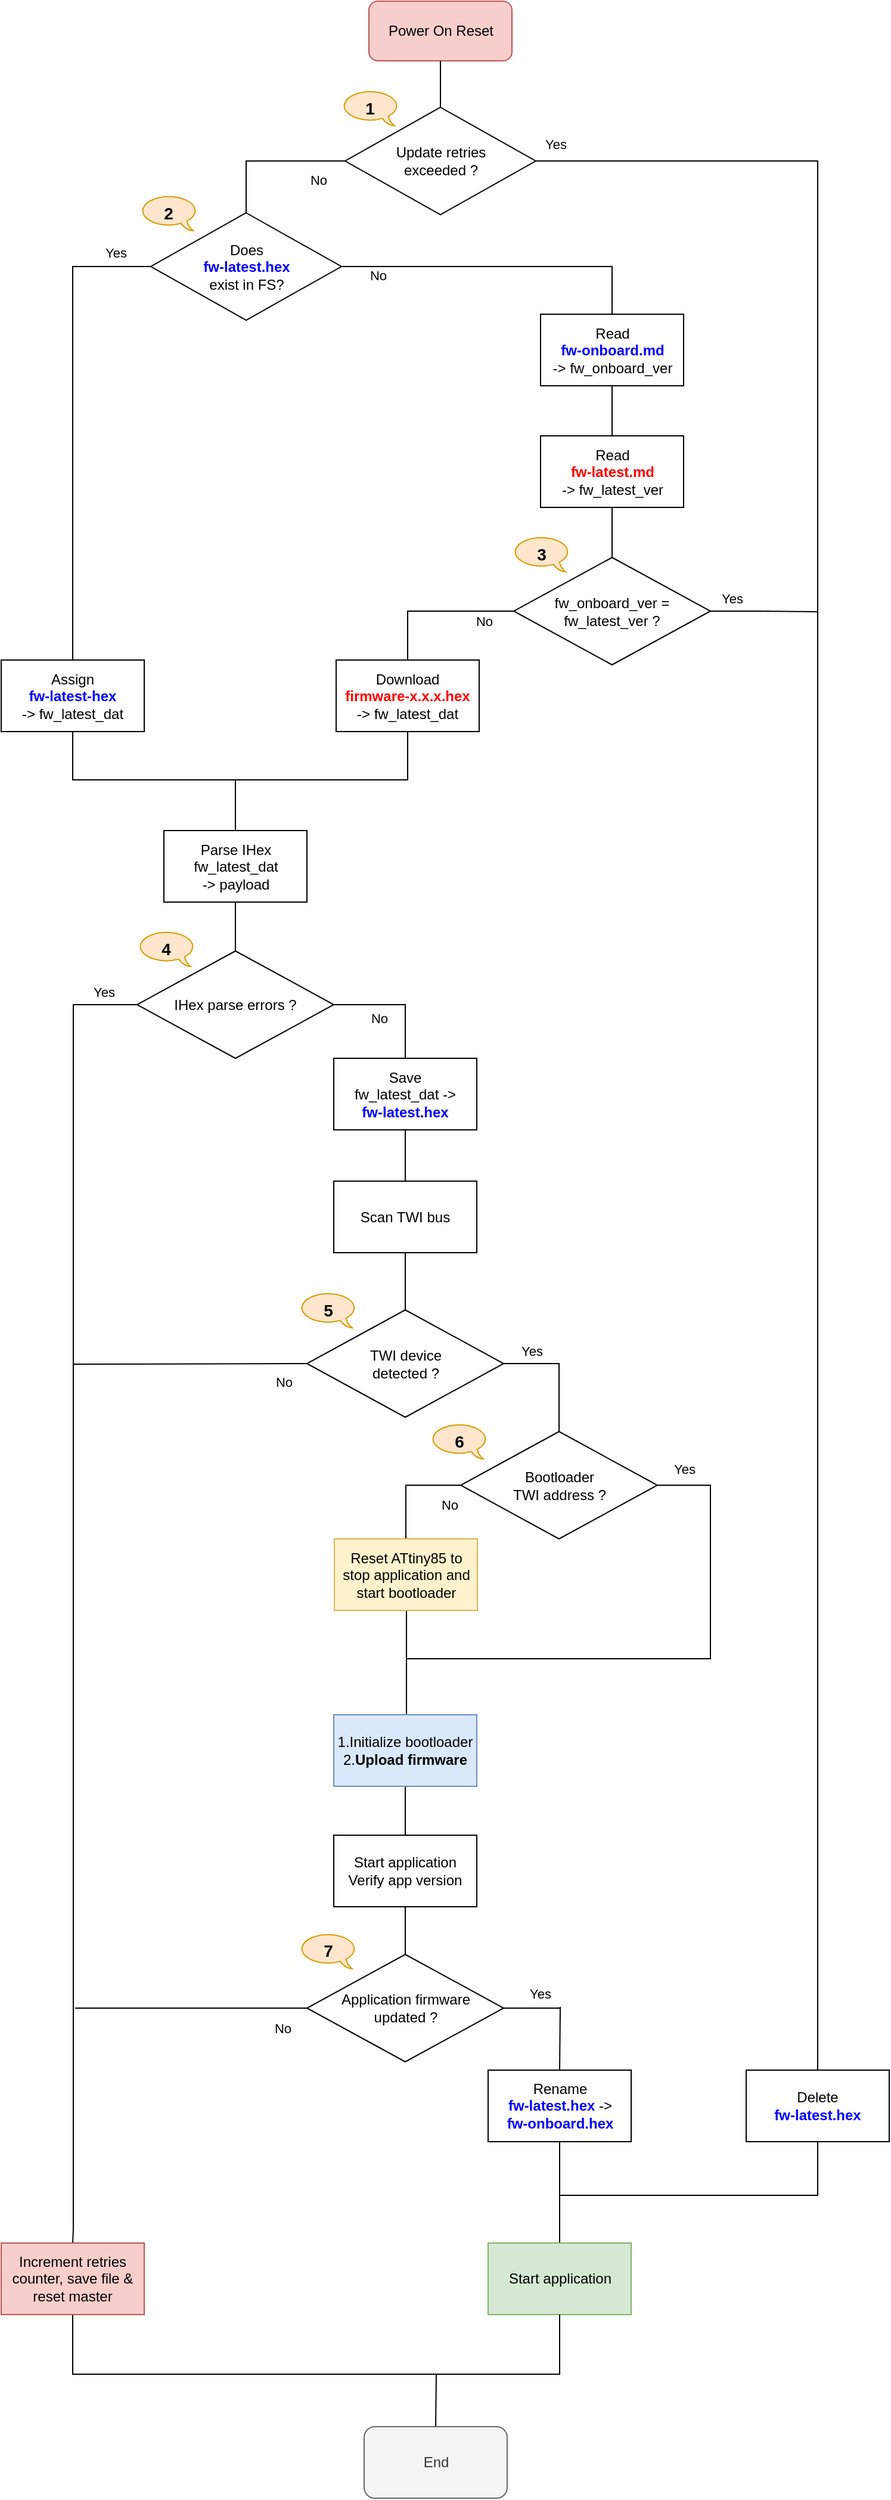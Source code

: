 <mxfile version="13.2.1" type="github">
  <diagram id="b7CmRXWE2GOlUavSTZUe" name="Page-1">
    <mxGraphModel dx="2836" dy="683" grid="1" gridSize="10" guides="1" tooltips="1" connect="1" arrows="1" fold="1" page="1" pageScale="1" pageWidth="827" pageHeight="1169" math="0" shadow="0">
      <root>
        <mxCell id="0" />
        <mxCell id="1" parent="0" />
        <mxCell id="aLQe0wNo5wLi3Sxk2y81-3" value="No" style="edgeStyle=orthogonalEdgeStyle;rounded=0;orthogonalLoop=1;jettySize=auto;html=1;entryX=0.5;entryY=0;entryDx=0;entryDy=0;strokeWidth=1;endArrow=none;endFill=0;strokeColor=#000000;exitX=0;exitY=0.5;exitDx=0;exitDy=0;" parent="1" source="DqUX-duL37DNaFb8Gwn0-25" target="aLQe0wNo5wLi3Sxk2y81-2" edge="1">
          <mxGeometry x="0.565" y="60" relative="1" as="geometry">
            <mxPoint x="-1330" y="200" as="sourcePoint" />
            <mxPoint as="offset" />
            <Array as="points">
              <mxPoint x="-1399" y="224" />
            </Array>
          </mxGeometry>
        </mxCell>
        <mxCell id="aLQe0wNo5wLi3Sxk2y81-1" value="Power On Reset" style="rounded=1;whiteSpace=wrap;html=1;fillColor=#f8cecc;strokeColor=#b85450;" parent="1" vertex="1">
          <mxGeometry x="-1296.5" y="90" width="120" height="50" as="geometry" />
        </mxCell>
        <mxCell id="aLQe0wNo5wLi3Sxk2y81-4" value="No" style="edgeStyle=orthogonalEdgeStyle;rounded=0;orthogonalLoop=1;jettySize=auto;html=1;endArrow=none;endFill=0;strokeColor=#000000;strokeWidth=1;entryX=0.5;entryY=0;entryDx=0;entryDy=0;exitX=1;exitY=0.5;exitDx=0;exitDy=0;" parent="1" source="aLQe0wNo5wLi3Sxk2y81-2" target="aLQe0wNo5wLi3Sxk2y81-6" edge="1">
          <mxGeometry x="0.757" y="-197" relative="1" as="geometry">
            <mxPoint x="-1066.5" y="377.5" as="targetPoint" />
            <mxPoint as="offset" />
            <mxPoint x="-956.5" y="322.5" as="sourcePoint" />
          </mxGeometry>
        </mxCell>
        <mxCell id="aLQe0wNo5wLi3Sxk2y81-2" value="Does&lt;br&gt;&lt;font color=&quot;#0000ff&quot;&gt;&lt;b&gt;fw-latest.hex&lt;/b&gt;&lt;/font&gt;&lt;br&gt;exist in FS?" style="rhombus;whiteSpace=wrap;html=1;" parent="1" vertex="1">
          <mxGeometry x="-1479.5" y="267.5" width="160" height="90" as="geometry" />
        </mxCell>
        <mxCell id="aLQe0wNo5wLi3Sxk2y81-5" value="Yes" style="edgeStyle=orthogonalEdgeStyle;rounded=0;orthogonalLoop=1;jettySize=auto;html=1;exitX=0;exitY=0.5;exitDx=0;exitDy=0;endArrow=none;endFill=0;strokeColor=#000000;strokeWidth=1;entryX=0.5;entryY=0;entryDx=0;entryDy=0;" parent="1" source="aLQe0wNo5wLi3Sxk2y81-2" target="CXJbbaDLJKEDGF4cZTQp-16" edge="1">
          <mxGeometry x="-0.847" y="-12" relative="1" as="geometry">
            <mxPoint x="-1239.5" y="737.5" as="targetPoint" />
            <mxPoint x="-1359.5" y="417.5" as="sourcePoint" />
            <mxPoint x="1" as="offset" />
          </mxGeometry>
        </mxCell>
        <mxCell id="aLQe0wNo5wLi3Sxk2y81-8" style="edgeStyle=orthogonalEdgeStyle;rounded=0;orthogonalLoop=1;jettySize=auto;html=1;exitX=0.5;exitY=1;exitDx=0;exitDy=0;entryX=0.5;entryY=0;entryDx=0;entryDy=0;endArrow=none;endFill=0;strokeColor=#000000;strokeWidth=1;" parent="1" source="aLQe0wNo5wLi3Sxk2y81-6" target="aLQe0wNo5wLi3Sxk2y81-7" edge="1">
          <mxGeometry relative="1" as="geometry" />
        </mxCell>
        <mxCell id="aLQe0wNo5wLi3Sxk2y81-6" value="Read&lt;br&gt;&lt;b&gt;&lt;font color=&quot;#0000ff&quot;&gt;fw-onboard.md&lt;/font&gt;&lt;/b&gt;&lt;br&gt;-&amp;gt; fw_onboard_ver" style="rounded=0;whiteSpace=wrap;html=1;" parent="1" vertex="1">
          <mxGeometry x="-1152.5" y="352.5" width="120" height="60" as="geometry" />
        </mxCell>
        <mxCell id="aLQe0wNo5wLi3Sxk2y81-7" value="Read&lt;br&gt;&lt;b&gt;&lt;font color=&quot;#ff0000&quot;&gt;fw-latest.md&lt;/font&gt;&lt;/b&gt;&lt;br&gt;-&amp;gt; fw_latest_ver" style="rounded=0;whiteSpace=wrap;html=1;" parent="1" vertex="1">
          <mxGeometry x="-1152.5" y="454.5" width="120" height="60" as="geometry" />
        </mxCell>
        <mxCell id="aLQe0wNo5wLi3Sxk2y81-17" value="No" style="edgeStyle=orthogonalEdgeStyle;rounded=0;orthogonalLoop=1;jettySize=auto;html=1;endArrow=none;endFill=0;strokeColor=#000000;strokeWidth=1;entryX=0.5;entryY=0;entryDx=0;entryDy=0;exitX=0;exitY=0.5;exitDx=0;exitDy=0;" parent="1" source="aLQe0wNo5wLi3Sxk2y81-9" target="CXJbbaDLJKEDGF4cZTQp-2" edge="1">
          <mxGeometry x="0.5" y="64" relative="1" as="geometry">
            <mxPoint as="offset" />
            <mxPoint x="-1535" y="686.5" as="targetPoint" />
            <mxPoint x="-1655" y="412.5" as="sourcePoint" />
          </mxGeometry>
        </mxCell>
        <mxCell id="2zADhxuHUY_X_oviqkYH-17" style="edgeStyle=orthogonalEdgeStyle;rounded=0;orthogonalLoop=1;jettySize=auto;html=1;endArrow=none;endFill=0;strokeColor=#000000;exitX=0.5;exitY=0;exitDx=0;exitDy=0;entryX=0.5;entryY=1;entryDx=0;entryDy=0;" edge="1" parent="1" source="aLQe0wNo5wLi3Sxk2y81-9" target="aLQe0wNo5wLi3Sxk2y81-7">
          <mxGeometry relative="1" as="geometry">
            <mxPoint x="-893.5" y="532.5" as="targetPoint" />
            <mxPoint x="-1313.5" y="582.5" as="sourcePoint" />
            <Array as="points">
              <mxPoint x="-1092.5" y="532.5" />
              <mxPoint x="-1092.5" y="532.5" />
            </Array>
          </mxGeometry>
        </mxCell>
        <mxCell id="2zADhxuHUY_X_oviqkYH-21" value="Yes" style="edgeStyle=orthogonalEdgeStyle;rounded=0;orthogonalLoop=1;jettySize=auto;html=1;exitX=1;exitY=0.5;exitDx=0;exitDy=0;endArrow=none;endFill=0;strokeColor=#000000;" edge="1" parent="1" source="aLQe0wNo5wLi3Sxk2y81-9">
          <mxGeometry x="-0.633" y="12" relative="1" as="geometry">
            <mxPoint x="-920" y="602" as="targetPoint" />
            <Array as="points">
              <mxPoint x="-968.5" y="602.5" />
            </Array>
            <mxPoint x="1" y="1" as="offset" />
          </mxGeometry>
        </mxCell>
        <mxCell id="aLQe0wNo5wLi3Sxk2y81-9" value="fw_onboard_ver&amp;nbsp;=&lt;br&gt;fw_latest_ver ?" style="rhombus;whiteSpace=wrap;html=1;" parent="1" vertex="1">
          <mxGeometry x="-1175" y="556.5" width="165" height="90" as="geometry" />
        </mxCell>
        <mxCell id="aLQe0wNo5wLi3Sxk2y81-19" style="edgeStyle=orthogonalEdgeStyle;rounded=0;orthogonalLoop=1;jettySize=auto;html=1;exitX=0.5;exitY=1;exitDx=0;exitDy=0;entryX=0.5;entryY=0;entryDx=0;entryDy=0;endArrow=none;endFill=0;strokeColor=#000000;strokeWidth=1;" parent="1" source="aLQe0wNo5wLi3Sxk2y81-13" target="aLQe0wNo5wLi3Sxk2y81-18" edge="1">
          <mxGeometry relative="1" as="geometry" />
        </mxCell>
        <mxCell id="2zADhxuHUY_X_oviqkYH-13" style="edgeStyle=orthogonalEdgeStyle;rounded=0;orthogonalLoop=1;jettySize=auto;html=1;exitX=0.5;exitY=0;exitDx=0;exitDy=0;endArrow=none;endFill=0;strokeColor=#000000;entryX=0.5;entryY=1;entryDx=0;entryDy=0;" edge="1" parent="1" source="aLQe0wNo5wLi3Sxk2y81-13" target="CXJbbaDLJKEDGF4cZTQp-3">
          <mxGeometry relative="1" as="geometry">
            <mxPoint x="-1150.5" y="1058.5" as="targetPoint" />
            <Array as="points">
              <mxPoint x="-1265.5" y="1053.5" />
              <mxPoint x="-1265.5" y="1053.5" />
            </Array>
          </mxGeometry>
        </mxCell>
        <mxCell id="aLQe0wNo5wLi3Sxk2y81-13" value="Scan TWI bus" style="rounded=0;whiteSpace=wrap;html=1;" parent="1" vertex="1">
          <mxGeometry x="-1326" y="1079.5" width="120" height="60" as="geometry" />
        </mxCell>
        <mxCell id="aLQe0wNo5wLi3Sxk2y81-21" value="No" style="edgeStyle=orthogonalEdgeStyle;rounded=0;orthogonalLoop=1;jettySize=auto;html=1;endArrow=none;endFill=0;strokeColor=#000000;strokeWidth=1;exitX=0;exitY=0.5;exitDx=0;exitDy=0;" parent="1" source="aLQe0wNo5wLi3Sxk2y81-18" edge="1">
          <mxGeometry x="-0.803" y="15" relative="1" as="geometry">
            <mxPoint as="offset" />
            <mxPoint x="-1544" y="1233" as="targetPoint" />
            <mxPoint x="-1382.5" y="1232.5" as="sourcePoint" />
            <Array as="points">
              <mxPoint x="-1348" y="1233" />
            </Array>
          </mxGeometry>
        </mxCell>
        <mxCell id="aLQe0wNo5wLi3Sxk2y81-23" value="Yes" style="edgeStyle=orthogonalEdgeStyle;rounded=0;orthogonalLoop=1;jettySize=auto;html=1;exitX=1;exitY=0.5;exitDx=0;exitDy=0;entryX=0.5;entryY=0;entryDx=0;entryDy=0;endArrow=none;endFill=0;strokeColor=#000000;strokeWidth=1;" parent="1" source="aLQe0wNo5wLi3Sxk2y81-18" target="aLQe0wNo5wLi3Sxk2y81-22" edge="1">
          <mxGeometry x="-0.55" y="12" relative="1" as="geometry">
            <mxPoint y="1" as="offset" />
          </mxGeometry>
        </mxCell>
        <mxCell id="aLQe0wNo5wLi3Sxk2y81-18" value="TWI device&lt;br&gt;detected ?" style="rhombus;whiteSpace=wrap;html=1;" parent="1" vertex="1">
          <mxGeometry x="-1348.5" y="1187.5" width="165" height="90" as="geometry" />
        </mxCell>
        <mxCell id="aLQe0wNo5wLi3Sxk2y81-26" value="Yes" style="edgeStyle=orthogonalEdgeStyle;rounded=0;orthogonalLoop=1;jettySize=auto;html=1;endArrow=none;endFill=0;strokeColor=#000000;strokeWidth=1;exitX=1;exitY=0.5;exitDx=0;exitDy=0;" parent="1" source="aLQe0wNo5wLi3Sxk2y81-22" edge="1">
          <mxGeometry x="-0.905" y="15" relative="1" as="geometry">
            <mxPoint x="-1265" y="1480" as="targetPoint" />
            <mxPoint x="1" y="1" as="offset" />
            <mxPoint x="-980" y="1335" as="sourcePoint" />
            <Array as="points">
              <mxPoint x="-1010" y="1335" />
              <mxPoint x="-1010" y="1480" />
            </Array>
          </mxGeometry>
        </mxCell>
        <mxCell id="2zADhxuHUY_X_oviqkYH-35" value="No" style="edgeStyle=orthogonalEdgeStyle;rounded=0;orthogonalLoop=1;jettySize=auto;html=1;exitX=0;exitY=0.5;exitDx=0;exitDy=0;entryX=0.5;entryY=0;entryDx=0;entryDy=0;endArrow=none;endFill=0;strokeColor=#000000;" edge="1" parent="1" source="aLQe0wNo5wLi3Sxk2y81-22" target="aLQe0wNo5wLi3Sxk2y81-38">
          <mxGeometry x="0.352" y="36" relative="1" as="geometry">
            <mxPoint y="1" as="offset" />
          </mxGeometry>
        </mxCell>
        <mxCell id="aLQe0wNo5wLi3Sxk2y81-22" value="Bootloader&lt;br&gt;TWI address ?" style="rhombus;whiteSpace=wrap;html=1;" parent="1" vertex="1">
          <mxGeometry x="-1219.5" y="1289.5" width="165" height="90" as="geometry" />
        </mxCell>
        <mxCell id="aLQe0wNo5wLi3Sxk2y81-33" style="edgeStyle=orthogonalEdgeStyle;rounded=0;orthogonalLoop=1;jettySize=auto;html=1;exitX=0.5;exitY=1;exitDx=0;exitDy=0;entryX=0.5;entryY=0;entryDx=0;entryDy=0;endArrow=none;endFill=0;strokeColor=#000000;strokeWidth=1;" parent="1" source="aLQe0wNo5wLi3Sxk2y81-30" target="aLQe0wNo5wLi3Sxk2y81-32" edge="1">
          <mxGeometry relative="1" as="geometry" />
        </mxCell>
        <mxCell id="2zADhxuHUY_X_oviqkYH-14" style="edgeStyle=orthogonalEdgeStyle;rounded=0;orthogonalLoop=1;jettySize=auto;html=1;exitX=0.5;exitY=0;exitDx=0;exitDy=0;endArrow=none;endFill=0;strokeColor=#000000;entryX=0.5;entryY=1;entryDx=0;entryDy=0;" edge="1" parent="1" source="aLQe0wNo5wLi3Sxk2y81-30" target="aLQe0wNo5wLi3Sxk2y81-38">
          <mxGeometry relative="1" as="geometry">
            <mxPoint x="-1260" y="1485" as="targetPoint" />
            <Array as="points">
              <mxPoint x="-1265" y="1527" />
              <mxPoint x="-1265" y="1440" />
            </Array>
          </mxGeometry>
        </mxCell>
        <mxCell id="aLQe0wNo5wLi3Sxk2y81-30" value="&lt;div&gt;&lt;span&gt;1.Initialize bootloader&lt;/span&gt;&lt;/div&gt;2.&lt;b&gt;Upload firmware&lt;/b&gt;" style="rounded=0;whiteSpace=wrap;html=1;fillColor=#dae8fc;strokeColor=#6c8ebf;align=center;" parent="1" vertex="1">
          <mxGeometry x="-1326" y="1527" width="120" height="60" as="geometry" />
        </mxCell>
        <mxCell id="aLQe0wNo5wLi3Sxk2y81-37" style="edgeStyle=orthogonalEdgeStyle;rounded=0;orthogonalLoop=1;jettySize=auto;html=1;exitX=0.5;exitY=1;exitDx=0;exitDy=0;entryX=0.5;entryY=0;entryDx=0;entryDy=0;endArrow=none;endFill=0;strokeColor=#000000;strokeWidth=1;" parent="1" source="aLQe0wNo5wLi3Sxk2y81-32" target="aLQe0wNo5wLi3Sxk2y81-35" edge="1">
          <mxGeometry relative="1" as="geometry" />
        </mxCell>
        <mxCell id="aLQe0wNo5wLi3Sxk2y81-32" value="Start application&lt;br&gt;Verify app version" style="rounded=0;whiteSpace=wrap;html=1;" parent="1" vertex="1">
          <mxGeometry x="-1326" y="1628" width="120" height="60" as="geometry" />
        </mxCell>
        <mxCell id="aLQe0wNo5wLi3Sxk2y81-34" value="Yes" style="edgeStyle=orthogonalEdgeStyle;rounded=0;orthogonalLoop=1;jettySize=auto;html=1;endArrow=none;endFill=0;strokeColor=#000000;strokeWidth=1;entryX=0.5;entryY=0;entryDx=0;entryDy=0;exitX=1;exitY=0.5;exitDx=0;exitDy=0;" parent="1" source="aLQe0wNo5wLi3Sxk2y81-35" target="CXJbbaDLJKEDGF4cZTQp-1" edge="1">
          <mxGeometry x="-0.41" y="12" relative="1" as="geometry">
            <mxPoint x="-1496.25" y="1862.5" as="targetPoint" />
            <mxPoint as="offset" />
            <mxPoint x="-1160" y="1772" as="sourcePoint" />
            <Array as="points">
              <mxPoint x="-1136" y="1773" />
              <mxPoint x="-1136" y="1772" />
            </Array>
          </mxGeometry>
        </mxCell>
        <mxCell id="2zADhxuHUY_X_oviqkYH-36" value="No" style="edgeStyle=orthogonalEdgeStyle;rounded=0;orthogonalLoop=1;jettySize=auto;html=1;endArrow=none;endFill=0;strokeColor=#000000;exitX=0;exitY=0.5;exitDx=0;exitDy=0;" edge="1" parent="1" source="aLQe0wNo5wLi3Sxk2y81-35">
          <mxGeometry x="-0.779" y="17" relative="1" as="geometry">
            <mxPoint x="-1543" y="1773" as="targetPoint" />
            <mxPoint x="-1380" y="1773" as="sourcePoint" />
            <mxPoint x="1" as="offset" />
          </mxGeometry>
        </mxCell>
        <mxCell id="aLQe0wNo5wLi3Sxk2y81-35" value="Application firmware&lt;br&gt;updated ?" style="rhombus;whiteSpace=wrap;html=1;" parent="1" vertex="1">
          <mxGeometry x="-1348.5" y="1728" width="165" height="90" as="geometry" />
        </mxCell>
        <mxCell id="2zADhxuHUY_X_oviqkYH-32" style="edgeStyle=orthogonalEdgeStyle;rounded=0;orthogonalLoop=1;jettySize=auto;html=1;entryX=0.5;entryY=1;entryDx=0;entryDy=0;endArrow=none;endFill=0;strokeColor=#000000;" edge="1" parent="1" target="2zADhxuHUY_X_oviqkYH-31">
          <mxGeometry relative="1" as="geometry">
            <mxPoint x="-1137" y="1930" as="sourcePoint" />
            <mxPoint x="-927" y="1885" as="targetPoint" />
            <Array as="points">
              <mxPoint x="-920" y="1930" />
            </Array>
          </mxGeometry>
        </mxCell>
        <mxCell id="CXJbbaDLJKEDGF4cZTQp-1" value="Rename&lt;br&gt;&lt;b&gt;&lt;font color=&quot;#0000ff&quot;&gt;fw-latest.hex&lt;/font&gt;&lt;/b&gt; -&amp;gt;&lt;br&gt;&lt;b&gt;&lt;font color=&quot;#0000ff&quot;&gt;fw-onboard.hex&lt;/font&gt;&lt;/b&gt;" style="rounded=0;whiteSpace=wrap;html=1;" parent="1" vertex="1">
          <mxGeometry x="-1196.5" y="1825" width="120" height="60" as="geometry" />
        </mxCell>
        <mxCell id="CXJbbaDLJKEDGF4cZTQp-2" value="Download&lt;br&gt;&lt;font color=&quot;#ff0000&quot;&gt;&lt;b&gt;firmware-x.x.x.hex&lt;/b&gt;&lt;/font&gt;&lt;br&gt;-&amp;gt; &lt;font&gt;fw_latest_dat&lt;/font&gt;" style="rounded=0;whiteSpace=wrap;html=1;" parent="1" vertex="1">
          <mxGeometry x="-1324" y="642.5" width="120" height="60" as="geometry" />
        </mxCell>
        <mxCell id="CXJbbaDLJKEDGF4cZTQp-3" value="Save&lt;br&gt;&lt;font&gt;fw_latest_dat -&amp;gt;&lt;br&gt;&lt;b&gt;&lt;font color=&quot;#0000ff&quot;&gt;fw-latest.hex&lt;/font&gt;&lt;/b&gt;&lt;br&gt;&lt;/font&gt;" style="rounded=0;whiteSpace=wrap;html=1;" parent="1" vertex="1">
          <mxGeometry x="-1326" y="976.5" width="120" height="60" as="geometry" />
        </mxCell>
        <mxCell id="CXJbbaDLJKEDGF4cZTQp-5" style="edgeStyle=orthogonalEdgeStyle;rounded=0;orthogonalLoop=1;jettySize=auto;html=1;endArrow=none;endFill=0;strokeColor=#000000;strokeWidth=1;entryX=0.5;entryY=1;entryDx=0;entryDy=0;exitX=0.5;exitY=1;exitDx=0;exitDy=0;" parent="1" source="CXJbbaDLJKEDGF4cZTQp-2" target="CXJbbaDLJKEDGF4cZTQp-16" edge="1">
          <mxGeometry relative="1" as="geometry">
            <mxPoint x="-1275.5" y="732.5" as="sourcePoint" />
            <mxPoint x="-1376" y="762.5" as="targetPoint" />
            <Array as="points">
              <mxPoint x="-1263.5" y="743" />
              <mxPoint x="-1544.5" y="743" />
            </Array>
          </mxGeometry>
        </mxCell>
        <mxCell id="2zADhxuHUY_X_oviqkYH-18" style="edgeStyle=orthogonalEdgeStyle;rounded=0;orthogonalLoop=1;jettySize=auto;html=1;exitX=0.5;exitY=0;exitDx=0;exitDy=0;endArrow=none;endFill=0;strokeColor=#000000;" edge="1" parent="1" source="CXJbbaDLJKEDGF4cZTQp-6">
          <mxGeometry relative="1" as="geometry">
            <mxPoint x="-1408.5" y="743.5" as="targetPoint" />
          </mxGeometry>
        </mxCell>
        <mxCell id="CXJbbaDLJKEDGF4cZTQp-6" value="Parse IHex&lt;br&gt;&lt;font&gt;fw_latest_dat &lt;br&gt;-&amp;gt; payload&lt;br&gt;&lt;/font&gt;" style="rounded=0;whiteSpace=wrap;html=1;" parent="1" vertex="1">
          <mxGeometry x="-1468.5" y="785.5" width="120" height="60" as="geometry" />
        </mxCell>
        <mxCell id="CXJbbaDLJKEDGF4cZTQp-7" value="IHex parse errors ?" style="rhombus;whiteSpace=wrap;html=1;" parent="1" vertex="1">
          <mxGeometry x="-1491" y="886.5" width="165" height="90" as="geometry" />
        </mxCell>
        <mxCell id="CXJbbaDLJKEDGF4cZTQp-8" value="No" style="edgeStyle=orthogonalEdgeStyle;rounded=0;orthogonalLoop=1;jettySize=auto;html=1;endArrow=none;endFill=0;strokeColor=#000000;strokeWidth=1;entryX=0.5;entryY=0;entryDx=0;entryDy=0;exitX=1;exitY=0.5;exitDx=0;exitDy=0;" parent="1" source="CXJbbaDLJKEDGF4cZTQp-7" target="CXJbbaDLJKEDGF4cZTQp-3" edge="1">
          <mxGeometry x="-0.305" y="-11" relative="1" as="geometry">
            <mxPoint x="1" as="offset" />
            <mxPoint x="-1358.5" y="1006.5" as="sourcePoint" />
            <mxPoint x="-1491" y="1020.5" as="targetPoint" />
          </mxGeometry>
        </mxCell>
        <mxCell id="CXJbbaDLJKEDGF4cZTQp-9" style="edgeStyle=orthogonalEdgeStyle;rounded=0;orthogonalLoop=1;jettySize=auto;html=1;endArrow=none;endFill=0;strokeColor=#000000;strokeWidth=1;entryX=0.5;entryY=0;entryDx=0;entryDy=0;exitX=0.5;exitY=1;exitDx=0;exitDy=0;" parent="1" source="CXJbbaDLJKEDGF4cZTQp-6" target="CXJbbaDLJKEDGF4cZTQp-7" edge="1">
          <mxGeometry relative="1" as="geometry">
            <mxPoint x="-1338.5" y="869.5" as="sourcePoint" />
            <mxPoint x="-1398.5" y="799.5" as="targetPoint" />
          </mxGeometry>
        </mxCell>
        <mxCell id="CXJbbaDLJKEDGF4cZTQp-14" value="Yes" style="edgeStyle=orthogonalEdgeStyle;rounded=0;orthogonalLoop=1;jettySize=auto;html=1;endArrow=none;endFill=0;strokeColor=#000000;strokeWidth=1;exitX=0;exitY=0.5;exitDx=0;exitDy=0;entryX=0.5;entryY=0;entryDx=0;entryDy=0;" parent="1" source="CXJbbaDLJKEDGF4cZTQp-7" target="2zADhxuHUY_X_oviqkYH-24" edge="1">
          <mxGeometry x="-0.948" y="-11" relative="1" as="geometry">
            <mxPoint x="-1316" y="587.5" as="sourcePoint" />
            <mxPoint x="-1271.5" y="1772.5" as="targetPoint" />
            <mxPoint as="offset" />
            <Array as="points">
              <mxPoint x="-1544.5" y="932" />
              <mxPoint x="-1544.5" y="1958" />
            </Array>
          </mxGeometry>
        </mxCell>
        <mxCell id="CXJbbaDLJKEDGF4cZTQp-16" value="Assign&lt;br&gt;&lt;b&gt;&lt;font color=&quot;#0000ff&quot;&gt;fw-latest-hex&lt;/font&gt;&lt;/b&gt;&lt;br&gt;-&amp;gt; &lt;font&gt;fw_latest_dat&lt;/font&gt;" style="rounded=0;whiteSpace=wrap;html=1;" parent="1" vertex="1">
          <mxGeometry x="-1605" y="642.5" width="120" height="60" as="geometry" />
        </mxCell>
        <mxCell id="DqUX-duL37DNaFb8Gwn0-25" value="Update retries&lt;br&gt;exceeded ?" style="rhombus;whiteSpace=wrap;html=1;" parent="1" vertex="1">
          <mxGeometry x="-1316.5" y="179" width="160" height="90" as="geometry" />
        </mxCell>
        <mxCell id="DqUX-duL37DNaFb8Gwn0-26" value="" style="edgeStyle=orthogonalEdgeStyle;rounded=0;orthogonalLoop=1;jettySize=auto;html=1;strokeWidth=1;endArrow=none;endFill=0;strokeColor=#000000;exitX=0.5;exitY=1;exitDx=0;exitDy=0;entryX=0.5;entryY=0;entryDx=0;entryDy=0;" parent="1" source="aLQe0wNo5wLi3Sxk2y81-1" target="DqUX-duL37DNaFb8Gwn0-25" edge="1">
          <mxGeometry x="-0.149" y="21" relative="1" as="geometry">
            <mxPoint x="-1157" y="143" as="sourcePoint" />
            <mxPoint x="-1045.5" y="193" as="targetPoint" />
            <mxPoint as="offset" />
          </mxGeometry>
        </mxCell>
        <mxCell id="2zADhxuHUY_X_oviqkYH-8" value="Yes&lt;br&gt;" style="edgeStyle=orthogonalEdgeStyle;rounded=0;orthogonalLoop=1;jettySize=auto;html=1;endArrow=none;endFill=0;strokeColor=#000000;exitX=1;exitY=0.5;exitDx=0;exitDy=0;entryX=0.5;entryY=0;entryDx=0;entryDy=0;" edge="1" parent="1" source="DqUX-duL37DNaFb8Gwn0-25" target="2zADhxuHUY_X_oviqkYH-31">
          <mxGeometry x="-0.983" y="14" relative="1" as="geometry">
            <mxPoint x="-876.5" y="1800" as="targetPoint" />
            <mxPoint x="-1115.5" y="224" as="sourcePoint" />
            <Array as="points">
              <mxPoint x="-920" y="224" />
            </Array>
            <mxPoint x="1" as="offset" />
          </mxGeometry>
        </mxCell>
        <mxCell id="nFl4lprx6UwOzpVi_gMF-3" value="&lt;b&gt;&lt;font style=&quot;font-size: 14px&quot;&gt;1&lt;/font&gt;&lt;/b&gt;" style="whiteSpace=wrap;html=1;shape=mxgraph.basic.oval_callout;flipH=1;fillColor=#ffe6cc;strokeColor=#d79b00;" parent="1" vertex="1">
          <mxGeometry x="-1320" y="164.5" width="49" height="30" as="geometry" />
        </mxCell>
        <mxCell id="nFl4lprx6UwOzpVi_gMF-4" value="&lt;b&gt;&lt;font style=&quot;font-size: 14px&quot;&gt;2&lt;/font&gt;&lt;/b&gt;" style="whiteSpace=wrap;html=1;shape=mxgraph.basic.oval_callout;flipH=1;fillColor=#ffe6cc;strokeColor=#d79b00;" parent="1" vertex="1">
          <mxGeometry x="-1489" y="252.5" width="49" height="30" as="geometry" />
        </mxCell>
        <mxCell id="nFl4lprx6UwOzpVi_gMF-5" value="&lt;b&gt;&lt;font style=&quot;font-size: 14px&quot;&gt;3&lt;/font&gt;&lt;/b&gt;" style="whiteSpace=wrap;html=1;shape=mxgraph.basic.oval_callout;flipH=1;fillColor=#ffe6cc;strokeColor=#d79b00;" parent="1" vertex="1">
          <mxGeometry x="-1176.5" y="538.5" width="49" height="30" as="geometry" />
        </mxCell>
        <mxCell id="nFl4lprx6UwOzpVi_gMF-6" value="&lt;b&gt;&lt;font style=&quot;font-size: 14px&quot;&gt;4&lt;/font&gt;&lt;/b&gt;" style="whiteSpace=wrap;html=1;shape=mxgraph.basic.oval_callout;flipH=1;fillColor=#ffe6cc;strokeColor=#d79b00;" parent="1" vertex="1">
          <mxGeometry x="-1491" y="869.5" width="49" height="30" as="geometry" />
        </mxCell>
        <mxCell id="nFl4lprx6UwOzpVi_gMF-7" value="&lt;b&gt;&lt;font style=&quot;font-size: 14px&quot;&gt;5&lt;/font&gt;&lt;/b&gt;" style="whiteSpace=wrap;html=1;shape=mxgraph.basic.oval_callout;flipH=1;fillColor=#ffe6cc;strokeColor=#d79b00;" parent="1" vertex="1">
          <mxGeometry x="-1355.5" y="1172.5" width="49" height="30" as="geometry" />
        </mxCell>
        <mxCell id="nFl4lprx6UwOzpVi_gMF-8" value="&lt;b&gt;&lt;font style=&quot;font-size: 14px&quot;&gt;6&lt;/font&gt;&lt;/b&gt;" style="whiteSpace=wrap;html=1;shape=mxgraph.basic.oval_callout;flipH=1;fillColor=#ffe6cc;strokeColor=#d79b00;" parent="1" vertex="1">
          <mxGeometry x="-1245.5" y="1282.5" width="49" height="30" as="geometry" />
        </mxCell>
        <mxCell id="nFl4lprx6UwOzpVi_gMF-9" value="&lt;b&gt;&lt;font style=&quot;font-size: 14px&quot;&gt;7&lt;/font&gt;&lt;/b&gt;" style="whiteSpace=wrap;html=1;shape=mxgraph.basic.oval_callout;flipH=1;fillColor=#ffe6cc;strokeColor=#d79b00;" parent="1" vertex="1">
          <mxGeometry x="-1355.5" y="1710" width="49" height="30" as="geometry" />
        </mxCell>
        <mxCell id="2zADhxuHUY_X_oviqkYH-37" style="edgeStyle=none;rounded=0;orthogonalLoop=1;jettySize=auto;html=1;exitX=0.5;exitY=0;exitDx=0;exitDy=0;endArrow=none;endFill=0;strokeColor=#000000;" edge="1" parent="1" source="2zADhxuHUY_X_oviqkYH-9">
          <mxGeometry relative="1" as="geometry">
            <mxPoint x="-1240" y="2080" as="targetPoint" />
          </mxGeometry>
        </mxCell>
        <mxCell id="2zADhxuHUY_X_oviqkYH-9" value="End" style="rounded=1;whiteSpace=wrap;html=1;fillColor=#f5f5f5;strokeColor=#666666;fontColor=#333333;" vertex="1" parent="1">
          <mxGeometry x="-1300.5" y="2124" width="120" height="60" as="geometry" />
        </mxCell>
        <mxCell id="2zADhxuHUY_X_oviqkYH-30" style="edgeStyle=orthogonalEdgeStyle;rounded=0;orthogonalLoop=1;jettySize=auto;html=1;endArrow=none;endFill=0;strokeColor=#000000;exitX=0.5;exitY=0;exitDx=0;exitDy=0;entryX=0.5;entryY=1;entryDx=0;entryDy=0;" edge="1" parent="1" source="2zADhxuHUY_X_oviqkYH-23" target="CXJbbaDLJKEDGF4cZTQp-1">
          <mxGeometry relative="1" as="geometry">
            <mxPoint x="-1093" y="1960" as="targetPoint" />
            <mxPoint x="-1040" y="1980" as="sourcePoint" />
            <Array as="points">
              <mxPoint x="-1136" y="1950" />
              <mxPoint x="-1136" y="1950" />
            </Array>
          </mxGeometry>
        </mxCell>
        <mxCell id="2zADhxuHUY_X_oviqkYH-23" value="Start application" style="rounded=0;whiteSpace=wrap;html=1;fillColor=#d5e8d4;strokeColor=#82b366;" vertex="1" parent="1">
          <mxGeometry x="-1196.5" y="1970" width="120" height="60" as="geometry" />
        </mxCell>
        <mxCell id="2zADhxuHUY_X_oviqkYH-25" style="edgeStyle=orthogonalEdgeStyle;rounded=0;orthogonalLoop=1;jettySize=auto;html=1;exitX=0.5;exitY=1;exitDx=0;exitDy=0;entryX=0.5;entryY=1;entryDx=0;entryDy=0;endArrow=none;endFill=0;strokeColor=#000000;" edge="1" parent="1" source="2zADhxuHUY_X_oviqkYH-24" target="2zADhxuHUY_X_oviqkYH-23">
          <mxGeometry relative="1" as="geometry">
            <Array as="points">
              <mxPoint x="-1545" y="2080" />
              <mxPoint x="-1136" y="2080" />
            </Array>
          </mxGeometry>
        </mxCell>
        <mxCell id="2zADhxuHUY_X_oviqkYH-24" value="Increment retries counter, save file &amp;amp; reset master" style="rounded=0;whiteSpace=wrap;html=1;fillColor=#f8cecc;strokeColor=#b85450;" vertex="1" parent="1">
          <mxGeometry x="-1605" y="1970" width="120" height="60" as="geometry" />
        </mxCell>
        <mxCell id="aLQe0wNo5wLi3Sxk2y81-38" value="Reset ATtiny85 to&lt;br&gt;stop application and&lt;br&gt;start bootloader&lt;br&gt;&lt;div&gt;&lt;/div&gt;" style="rounded=0;whiteSpace=wrap;html=1;align=center;fillColor=#fff2cc;strokeColor=#d6b656;" parent="1" vertex="1">
          <mxGeometry x="-1325.5" y="1379.5" width="120" height="60" as="geometry" />
        </mxCell>
        <mxCell id="2zADhxuHUY_X_oviqkYH-31" value="Delete&lt;br&gt;&lt;font color=&quot;#0000ff&quot;&gt;&lt;b&gt;fw-latest.hex&lt;/b&gt;&lt;/font&gt;" style="rounded=0;whiteSpace=wrap;html=1;" vertex="1" parent="1">
          <mxGeometry x="-980" y="1825" width="120" height="60" as="geometry" />
        </mxCell>
      </root>
    </mxGraphModel>
  </diagram>
</mxfile>
